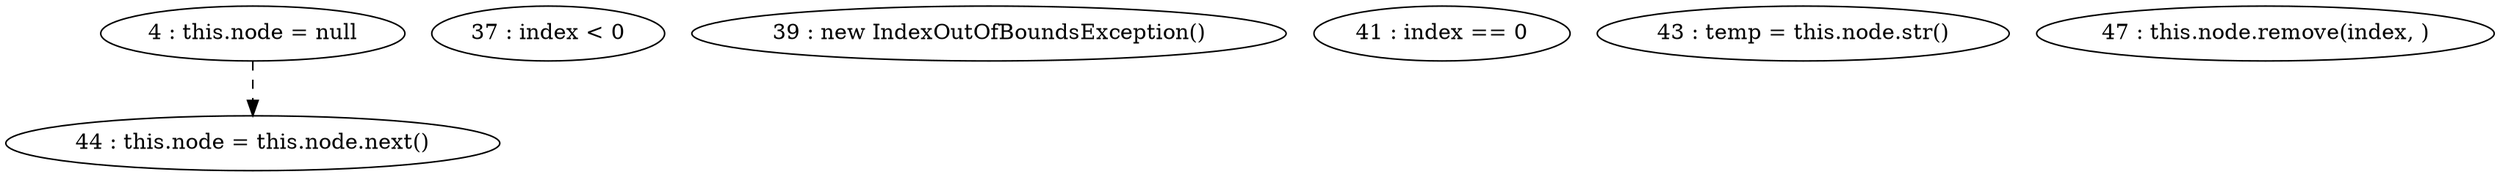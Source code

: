 digraph G {
"4 : this.node = null"
"4 : this.node = null" -> "44 : this.node = this.node.next()" [style=dashed]
"37 : index < 0"
"39 : new IndexOutOfBoundsException()"
"41 : index == 0"
"43 : temp = this.node.str()"
"44 : this.node = this.node.next()"
"47 : this.node.remove(index, )"
}